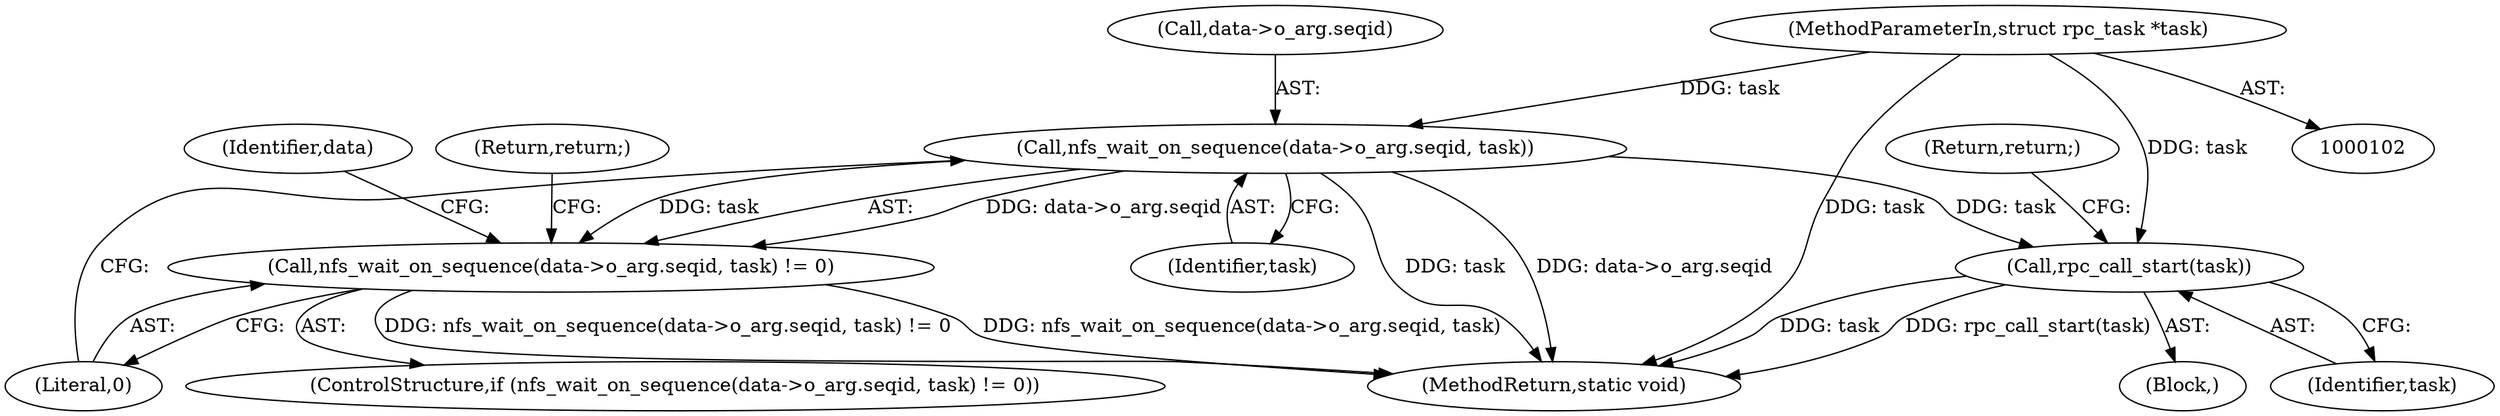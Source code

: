 digraph "0_linux_dc0b027dfadfcb8a5504f7d8052754bf8d501ab9_12@pointer" {
"1000118" [label="(Call,nfs_wait_on_sequence(data->o_arg.seqid, task))"];
"1000103" [label="(MethodParameterIn,struct rpc_task *task)"];
"1000117" [label="(Call,nfs_wait_on_sequence(data->o_arg.seqid, task) != 0)"];
"1000238" [label="(Call,rpc_call_start(task))"];
"1000238" [label="(Call,rpc_call_start(task))"];
"1000124" [label="(Identifier,task)"];
"1000118" [label="(Call,nfs_wait_on_sequence(data->o_arg.seqid, task))"];
"1000240" [label="(Return,return;)"];
"1000119" [label="(Call,data->o_arg.seqid)"];
"1000126" [label="(Return,return;)"];
"1000103" [label="(MethodParameterIn,struct rpc_task *task)"];
"1000247" [label="(MethodReturn,static void)"];
"1000117" [label="(Call,nfs_wait_on_sequence(data->o_arg.seqid, task) != 0)"];
"1000105" [label="(Block,)"];
"1000239" [label="(Identifier,task)"];
"1000125" [label="(Literal,0)"];
"1000116" [label="(ControlStructure,if (nfs_wait_on_sequence(data->o_arg.seqid, task) != 0))"];
"1000130" [label="(Identifier,data)"];
"1000118" -> "1000117"  [label="AST: "];
"1000118" -> "1000124"  [label="CFG: "];
"1000119" -> "1000118"  [label="AST: "];
"1000124" -> "1000118"  [label="AST: "];
"1000125" -> "1000118"  [label="CFG: "];
"1000118" -> "1000247"  [label="DDG: data->o_arg.seqid"];
"1000118" -> "1000247"  [label="DDG: task"];
"1000118" -> "1000117"  [label="DDG: data->o_arg.seqid"];
"1000118" -> "1000117"  [label="DDG: task"];
"1000103" -> "1000118"  [label="DDG: task"];
"1000118" -> "1000238"  [label="DDG: task"];
"1000103" -> "1000102"  [label="AST: "];
"1000103" -> "1000247"  [label="DDG: task"];
"1000103" -> "1000238"  [label="DDG: task"];
"1000117" -> "1000116"  [label="AST: "];
"1000117" -> "1000125"  [label="CFG: "];
"1000125" -> "1000117"  [label="AST: "];
"1000126" -> "1000117"  [label="CFG: "];
"1000130" -> "1000117"  [label="CFG: "];
"1000117" -> "1000247"  [label="DDG: nfs_wait_on_sequence(data->o_arg.seqid, task) != 0"];
"1000117" -> "1000247"  [label="DDG: nfs_wait_on_sequence(data->o_arg.seqid, task)"];
"1000238" -> "1000105"  [label="AST: "];
"1000238" -> "1000239"  [label="CFG: "];
"1000239" -> "1000238"  [label="AST: "];
"1000240" -> "1000238"  [label="CFG: "];
"1000238" -> "1000247"  [label="DDG: task"];
"1000238" -> "1000247"  [label="DDG: rpc_call_start(task)"];
}
